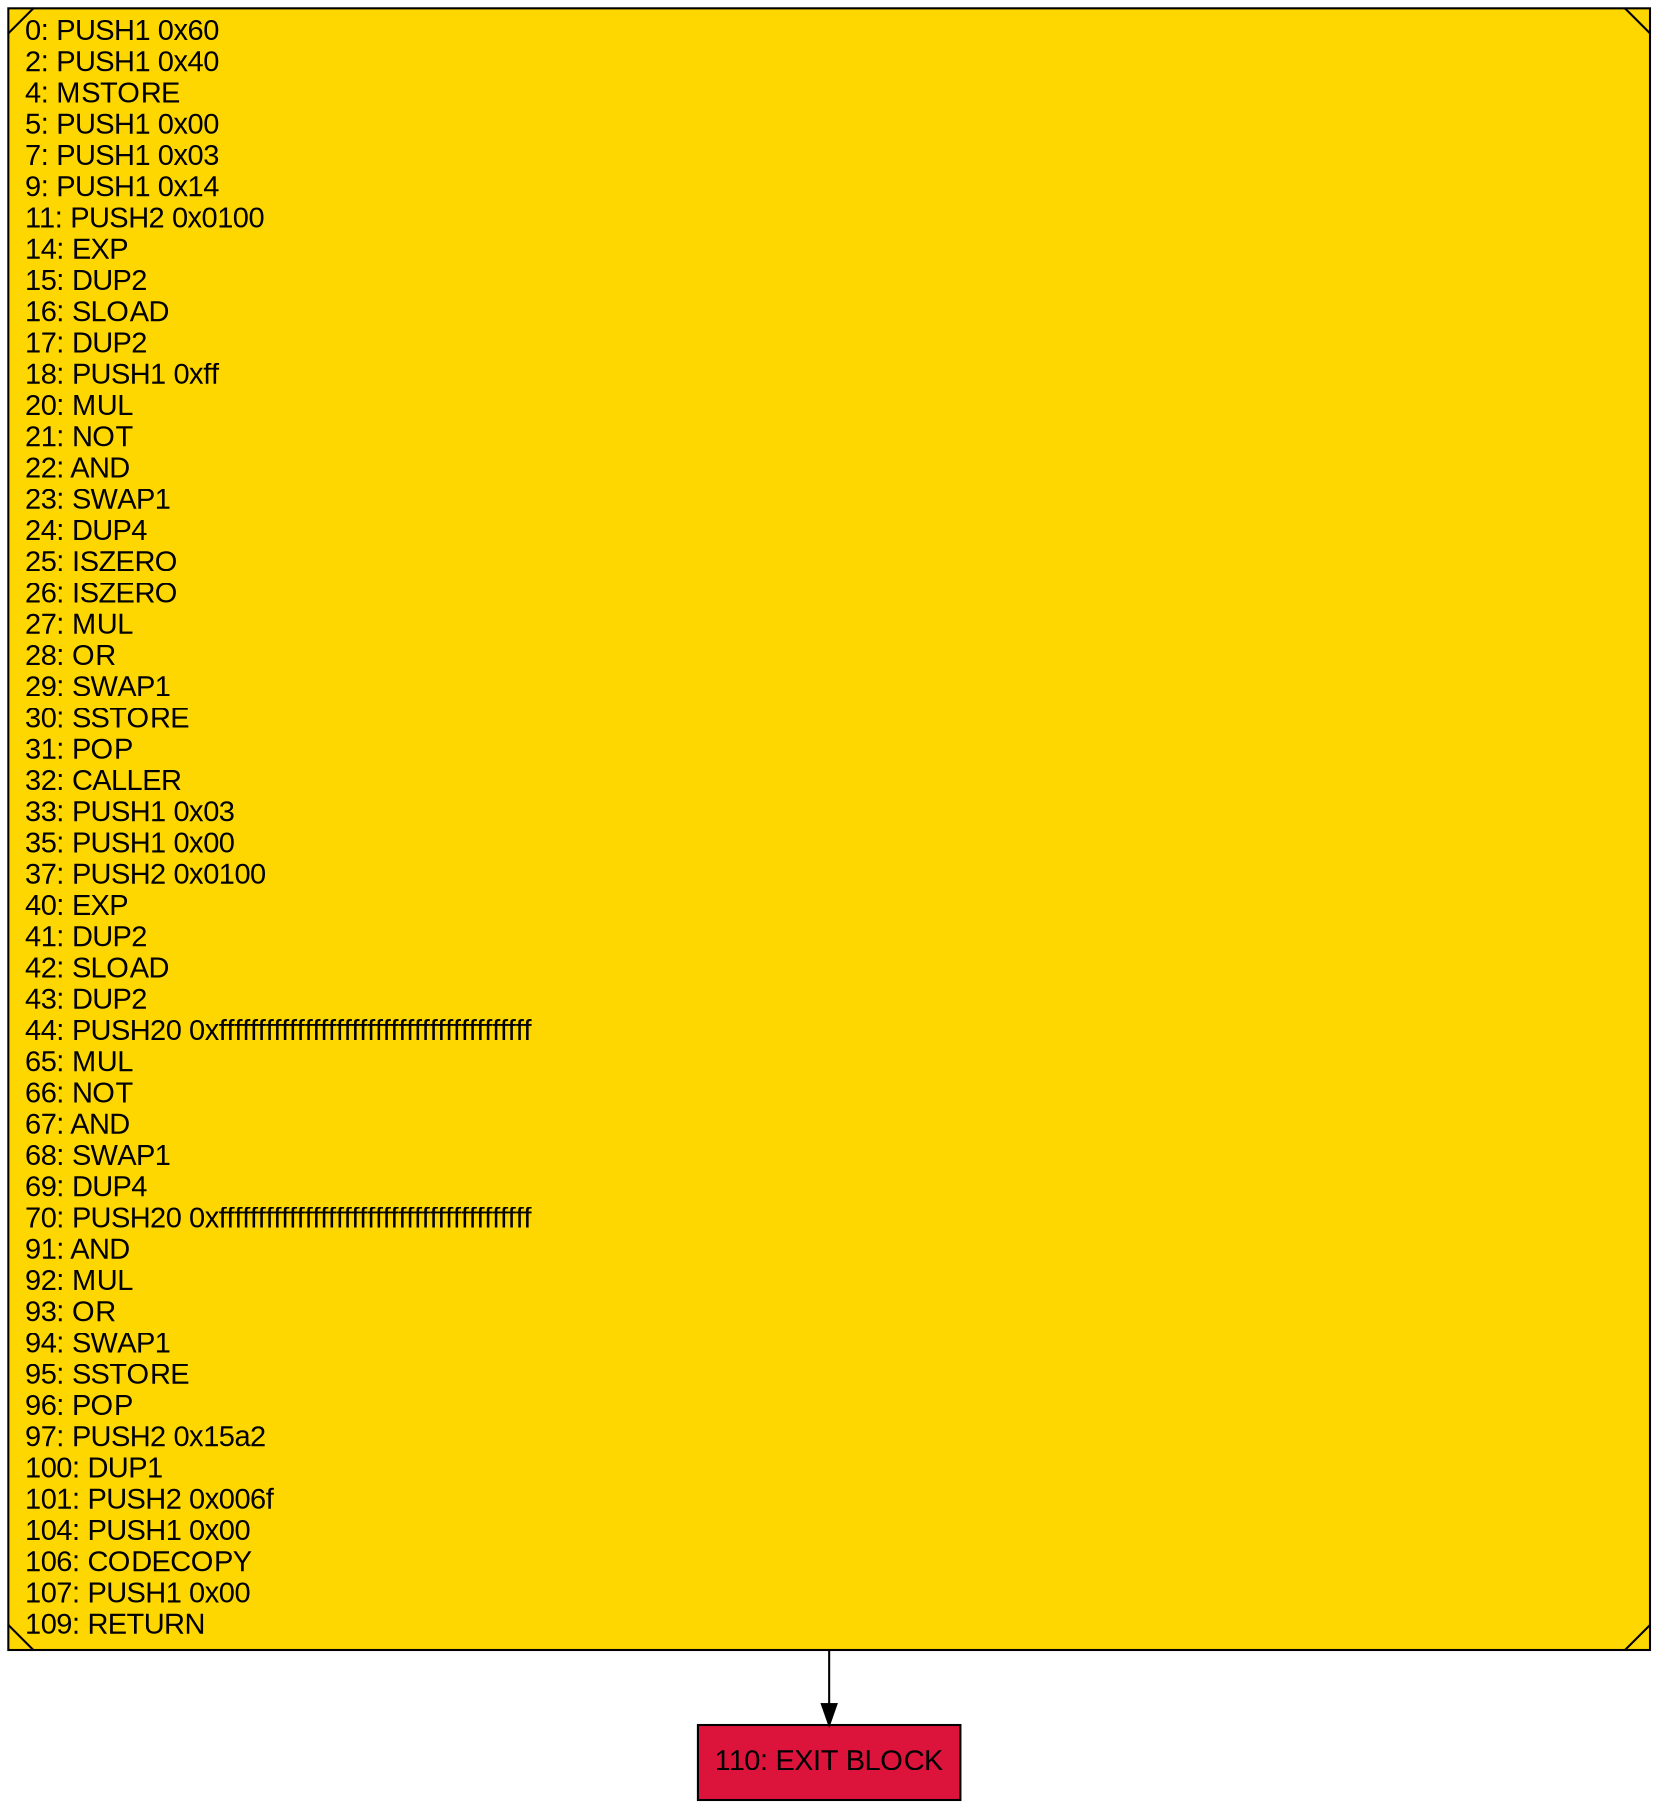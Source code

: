 digraph G {
bgcolor=transparent rankdir=UD;
node [shape=box style=filled color=black fillcolor=white fontname=arial fontcolor=black];
0 [label="0: PUSH1 0x60\l2: PUSH1 0x40\l4: MSTORE\l5: PUSH1 0x00\l7: PUSH1 0x03\l9: PUSH1 0x14\l11: PUSH2 0x0100\l14: EXP\l15: DUP2\l16: SLOAD\l17: DUP2\l18: PUSH1 0xff\l20: MUL\l21: NOT\l22: AND\l23: SWAP1\l24: DUP4\l25: ISZERO\l26: ISZERO\l27: MUL\l28: OR\l29: SWAP1\l30: SSTORE\l31: POP\l32: CALLER\l33: PUSH1 0x03\l35: PUSH1 0x00\l37: PUSH2 0x0100\l40: EXP\l41: DUP2\l42: SLOAD\l43: DUP2\l44: PUSH20 0xffffffffffffffffffffffffffffffffffffffff\l65: MUL\l66: NOT\l67: AND\l68: SWAP1\l69: DUP4\l70: PUSH20 0xffffffffffffffffffffffffffffffffffffffff\l91: AND\l92: MUL\l93: OR\l94: SWAP1\l95: SSTORE\l96: POP\l97: PUSH2 0x15a2\l100: DUP1\l101: PUSH2 0x006f\l104: PUSH1 0x00\l106: CODECOPY\l107: PUSH1 0x00\l109: RETURN\l" shape=Msquare fillcolor=gold ];
110 [label="110: EXIT BLOCK\l" fillcolor=crimson ];
0 -> 110;
}